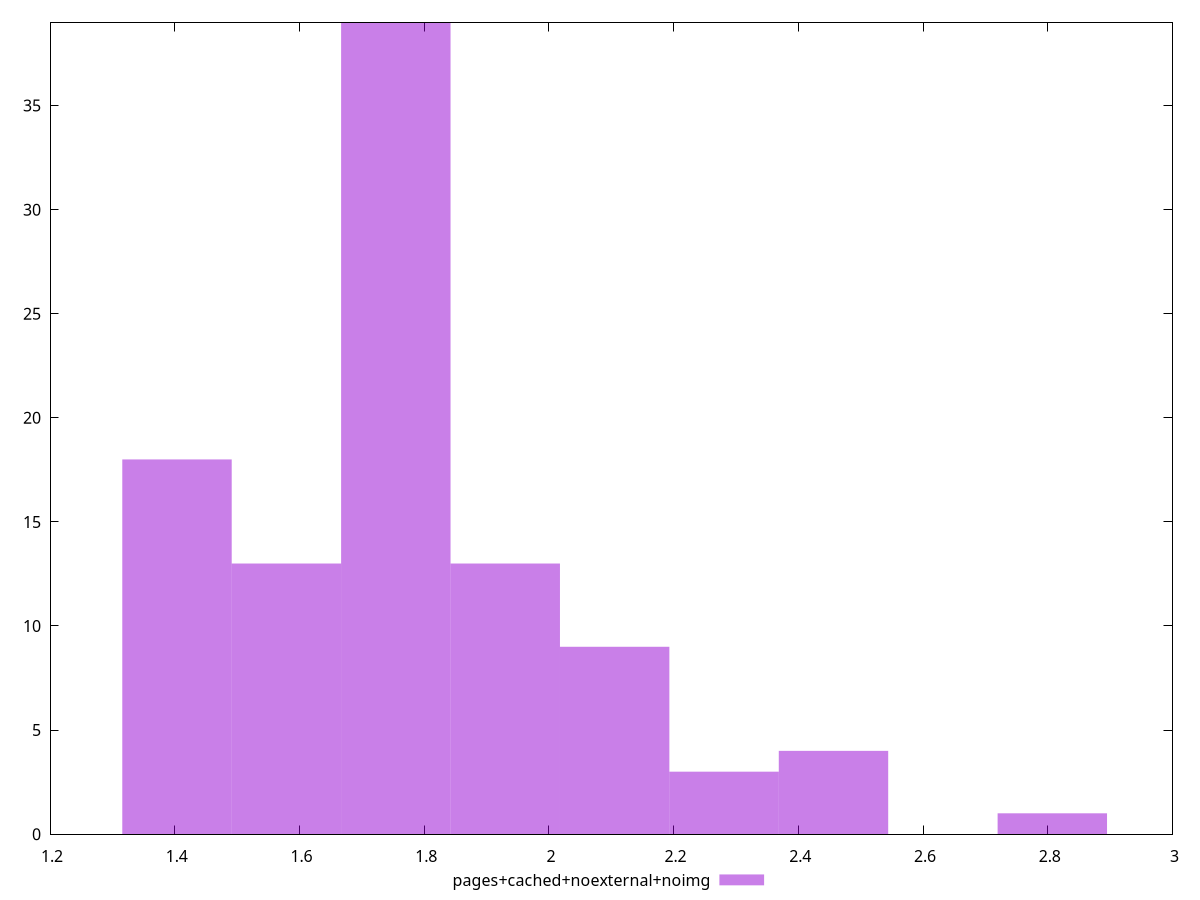 $_pagesCachedNoexternalNoimg <<EOF
1.4036441748212927 18
2.105466262231939 9
1.9300107403792774 13
1.5790996966739543 13
1.7545552185266158 39
2.456377305937262 4
2.2809217840846006 3
2.8072883496425853 1
EOF
set key outside below
set terminal pngcairo
set output "report_00004_2020-11-02T20-21-41.718Z/server-response-time/pages+cached+noexternal+noimg//raw_hist.png"
set yrange [0:39]
set boxwidth 0.17545552185266158
set style fill transparent solid 0.5 noborder
plot $_pagesCachedNoexternalNoimg title "pages+cached+noexternal+noimg" with boxes ,